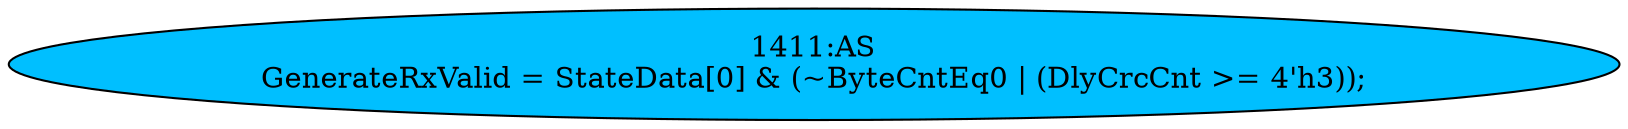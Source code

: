 strict digraph "" {
	node [label="\N"];
	"1411:AS"	 [ast="<pyverilog.vparser.ast.Assign object at 0x7fb43032c350>",
		def_var="['GenerateRxValid']",
		fillcolor=deepskyblue,
		label="1411:AS
GenerateRxValid = StateData[0] & (~ByteCntEq0 | (DlyCrcCnt >= 4'h3));",
		statements="[]",
		style=filled,
		typ=Assign,
		use_var="['StateData', 'ByteCntEq0', 'DlyCrcCnt']"];
}
